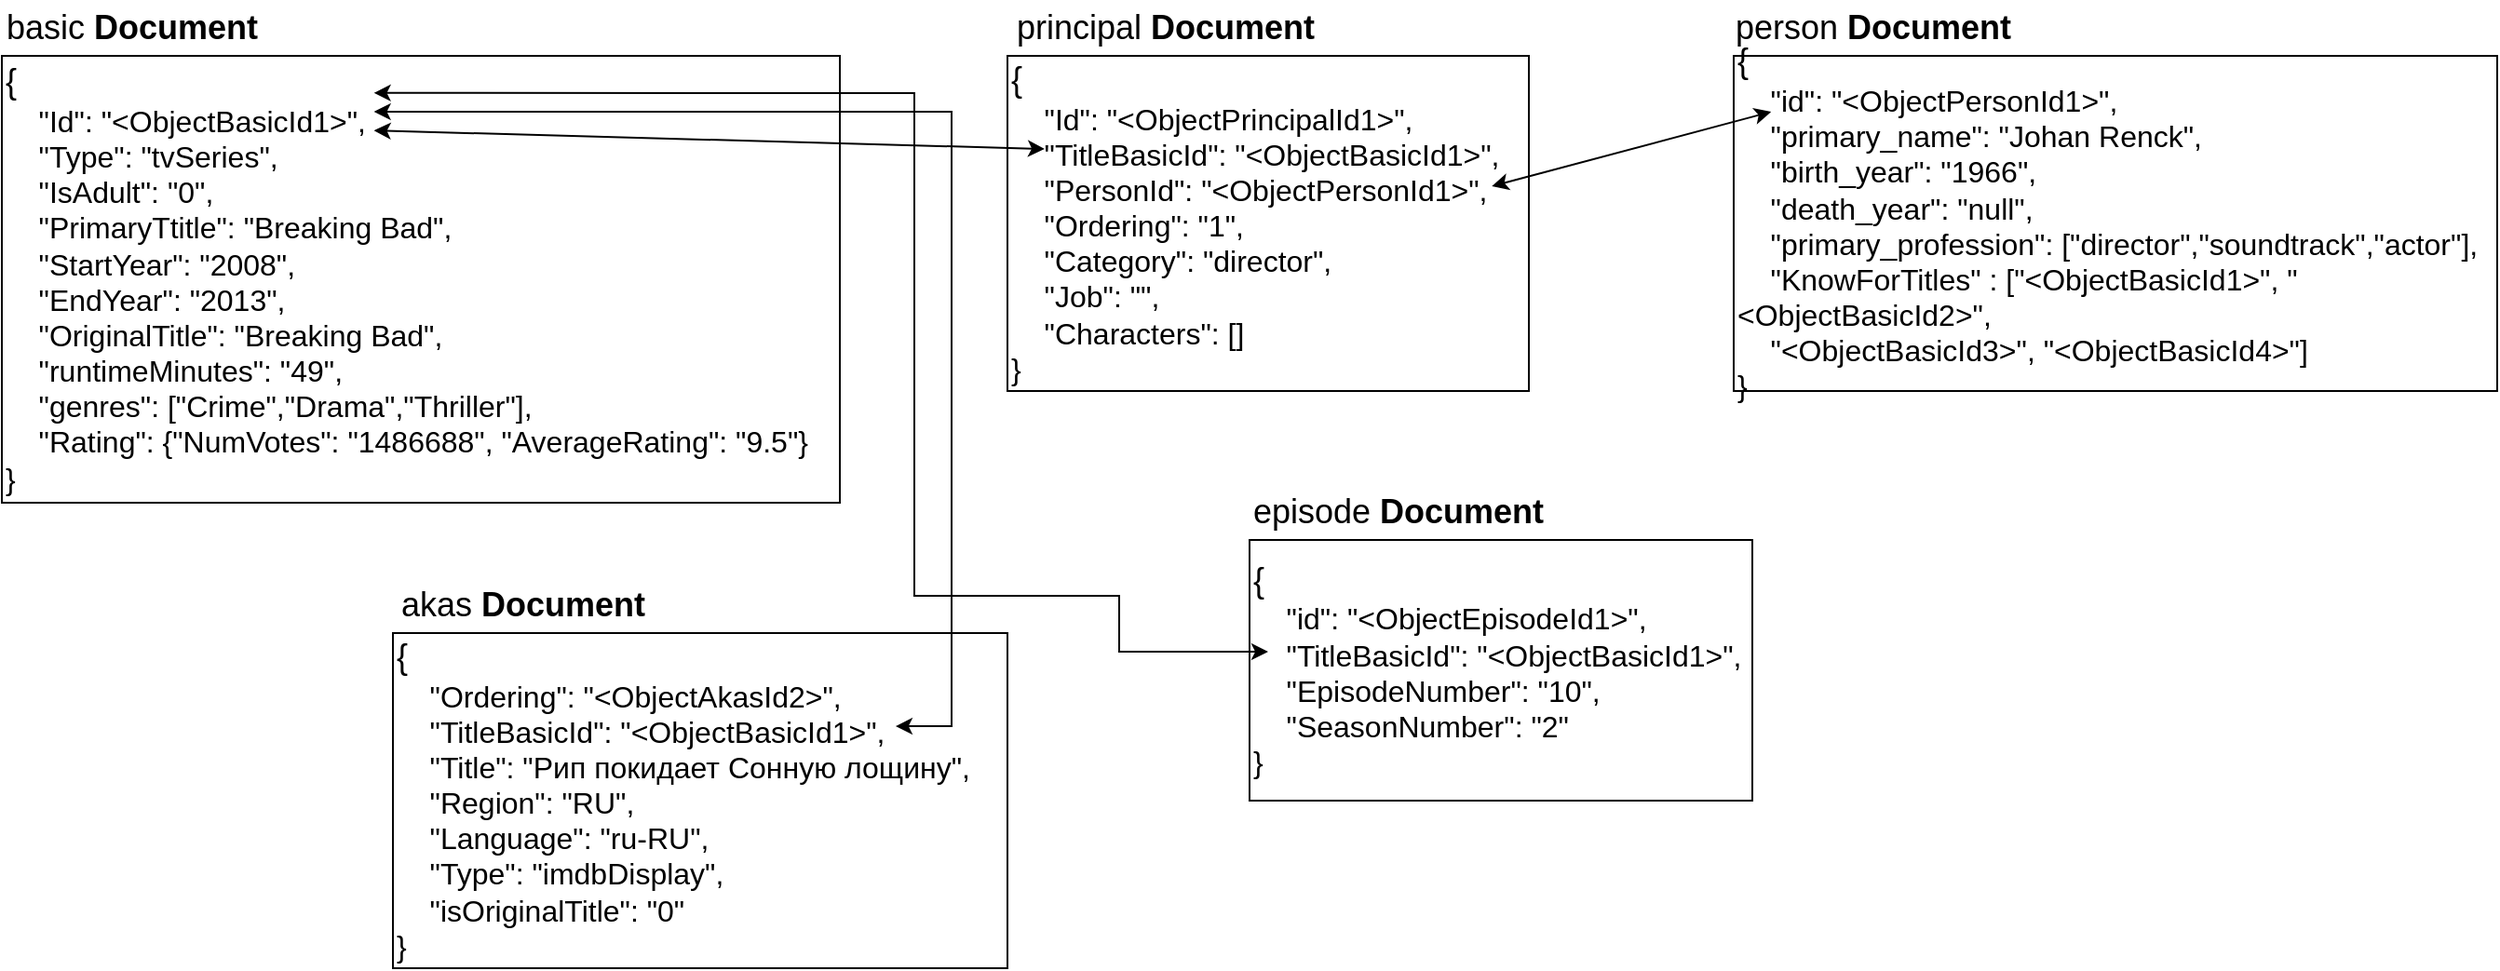<mxfile version="22.1.3" type="device">
  <diagram name="Página-1" id="JrGrTP_44fC2YgYqHUXZ">
    <mxGraphModel dx="1589" dy="639" grid="1" gridSize="10" guides="1" tooltips="1" connect="1" arrows="1" fold="1" page="1" pageScale="1" pageWidth="1169" pageHeight="827" math="0" shadow="0">
      <root>
        <mxCell id="0" />
        <mxCell id="1" parent="0" />
        <mxCell id="EF7FNvt2r8mRT201HifV-3" value="&lt;div&gt;&lt;font style=&quot;font-size: 18px;&quot;&gt;{&lt;/font&gt;&lt;/div&gt;&lt;div&gt;&lt;font size=&quot;3&quot;&gt;&amp;nbsp; &amp;nbsp; &quot;Id&quot;: &quot;&amp;lt;ObjectPrincipalId1&amp;gt;&quot;,&lt;/font&gt;&lt;/div&gt;&lt;div&gt;&lt;font size=&quot;3&quot;&gt;&amp;nbsp; &amp;nbsp; &quot;TitleBasicId&quot;: &quot;&amp;lt;ObjectBasicId1&amp;gt;&quot;,&lt;/font&gt;&lt;/div&gt;&lt;div&gt;&lt;font size=&quot;3&quot;&gt;&amp;nbsp; &amp;nbsp; &quot;PersonId&quot;: &quot;&amp;lt;ObjectPersonId1&amp;gt;&quot;,&lt;/font&gt;&lt;/div&gt;&lt;div&gt;&lt;font size=&quot;3&quot;&gt;&amp;nbsp; &amp;nbsp; &quot;Ordering&quot;: &quot;1&quot;,&lt;/font&gt;&lt;/div&gt;&lt;div&gt;&lt;font size=&quot;3&quot;&gt;&amp;nbsp; &amp;nbsp; &quot;Category&quot;: &quot;director&quot;,&lt;/font&gt;&lt;/div&gt;&lt;div&gt;&lt;font size=&quot;3&quot;&gt;&amp;nbsp; &amp;nbsp; &quot;Job&quot;: &quot;&quot;,&lt;/font&gt;&lt;/div&gt;&lt;div&gt;&lt;font size=&quot;3&quot;&gt;&amp;nbsp; &amp;nbsp; &quot;Characters&quot;: []&lt;/font&gt;&lt;/div&gt;&lt;div&gt;&lt;font size=&quot;3&quot;&gt;}&lt;/font&gt;&lt;/div&gt;" style="rounded=0;whiteSpace=wrap;html=1;align=left;" vertex="1" parent="1">
          <mxGeometry x="550" y="140" width="280" height="180" as="geometry" />
        </mxCell>
        <mxCell id="EF7FNvt2r8mRT201HifV-4" value="&lt;font style=&quot;font-size: 18px;&quot;&gt;principal &lt;b&gt;Document&lt;/b&gt;&lt;/font&gt;" style="text;html=1;strokeColor=none;fillColor=none;align=center;verticalAlign=middle;whiteSpace=wrap;rounded=0;" vertex="1" parent="1">
          <mxGeometry x="550" y="110" width="170" height="30" as="geometry" />
        </mxCell>
        <mxCell id="EF7FNvt2r8mRT201HifV-6" value="&lt;div&gt;&lt;font style=&quot;font-size: 18px;&quot;&gt;{&lt;/font&gt;&lt;/div&gt;&lt;div&gt;&lt;font size=&quot;3&quot;&gt;&amp;nbsp; &amp;nbsp; &quot;id&quot;: &quot;&amp;lt;ObjectPersonId1&amp;gt;&quot;,&lt;/font&gt;&lt;/div&gt;&lt;div&gt;&lt;font size=&quot;3&quot;&gt;&amp;nbsp; &amp;nbsp; &quot;primary_name&quot;: &quot;Johan Renck&quot;,&lt;/font&gt;&lt;/div&gt;&lt;div&gt;&lt;font size=&quot;3&quot;&gt;&amp;nbsp; &amp;nbsp; &quot;birth_year&quot;: &quot;1966&quot;,&lt;/font&gt;&lt;/div&gt;&lt;div&gt;&lt;font size=&quot;3&quot;&gt;&amp;nbsp; &amp;nbsp; &quot;death_year&quot;: &quot;null&quot;,&lt;/font&gt;&lt;/div&gt;&lt;div&gt;&lt;font size=&quot;3&quot;&gt;&amp;nbsp; &amp;nbsp; &quot;primary_profession&quot;: [&quot;director&quot;,&quot;soundtrack&quot;,&quot;actor&quot;],&lt;/font&gt;&lt;/div&gt;&lt;div&gt;&lt;font size=&quot;3&quot;&gt;&amp;nbsp; &amp;nbsp; &quot;KnowForTitles&quot; : [&quot;&amp;lt;ObjectBasicId1&amp;gt;&quot;, &quot;&amp;lt;ObjectBasicId2&amp;gt;&quot;,&amp;nbsp;&lt;/font&gt;&lt;/div&gt;&lt;div&gt;&lt;font size=&quot;3&quot;&gt;&amp;nbsp; &amp;nbsp; &quot;&amp;lt;ObjectBasicId3&amp;gt;&quot;, &quot;&amp;lt;ObjectBasicId4&amp;gt;&quot;]&lt;/font&gt;&lt;/div&gt;&lt;div&gt;&lt;font size=&quot;3&quot;&gt;}&lt;/font&gt;&lt;/div&gt;" style="rounded=0;whiteSpace=wrap;html=1;align=left;" vertex="1" parent="1">
          <mxGeometry x="940" y="140" width="410" height="180" as="geometry" />
        </mxCell>
        <mxCell id="EF7FNvt2r8mRT201HifV-7" value="&lt;font style=&quot;font-size: 18px;&quot;&gt;person&amp;nbsp;&lt;b&gt;Document&lt;/b&gt;&lt;/font&gt;" style="text;html=1;strokeColor=none;fillColor=none;align=center;verticalAlign=middle;whiteSpace=wrap;rounded=0;" vertex="1" parent="1">
          <mxGeometry x="940" y="110" width="150" height="30" as="geometry" />
        </mxCell>
        <mxCell id="EF7FNvt2r8mRT201HifV-9" value="&lt;div&gt;&lt;font style=&quot;font-size: 18px;&quot;&gt;{&lt;/font&gt;&lt;/div&gt;&lt;div&gt;&lt;font size=&quot;3&quot;&gt;&amp;nbsp; &amp;nbsp; &quot;Id&quot;: &quot;&amp;lt;ObjectBasicId1&amp;gt;&quot;,&lt;/font&gt;&lt;/div&gt;&lt;div&gt;&lt;font size=&quot;3&quot;&gt;&amp;nbsp; &amp;nbsp; &quot;Type&quot;: &quot;tvSeries&quot;,&lt;/font&gt;&lt;/div&gt;&lt;div&gt;&lt;font size=&quot;3&quot;&gt;&amp;nbsp; &amp;nbsp; &quot;IsAdult&quot;: &quot;0&quot;,&lt;/font&gt;&lt;/div&gt;&lt;div&gt;&lt;font size=&quot;3&quot;&gt;&amp;nbsp; &amp;nbsp; &quot;PrimaryTtitle&quot;: &quot;Breaking Bad&quot;,&lt;/font&gt;&lt;/div&gt;&lt;div&gt;&lt;font size=&quot;3&quot;&gt;&amp;nbsp; &amp;nbsp; &quot;StartYear&quot;: &quot;2008&quot;,&lt;/font&gt;&lt;/div&gt;&lt;div&gt;&lt;font size=&quot;3&quot;&gt;&amp;nbsp; &amp;nbsp; &quot;EndYear&quot;: &quot;2013&quot;,&lt;/font&gt;&lt;/div&gt;&lt;div&gt;&lt;font size=&quot;3&quot;&gt;&amp;nbsp; &amp;nbsp; &quot;OriginalTitle&quot;: &quot;Breaking Bad&quot;,&amp;nbsp; &amp;nbsp;&amp;nbsp;&lt;/font&gt;&lt;/div&gt;&lt;div&gt;&lt;font size=&quot;3&quot;&gt;&amp;nbsp; &amp;nbsp; &quot;runtimeMinutes&quot;: &quot;49&quot;,&lt;/font&gt;&lt;/div&gt;&lt;div&gt;&lt;font size=&quot;3&quot;&gt;&amp;nbsp; &amp;nbsp; &quot;genres&quot;: [&quot;Crime&quot;,&quot;Drama&quot;,&quot;Thriller&quot;],&lt;/font&gt;&lt;/div&gt;&lt;div&gt;&lt;font size=&quot;3&quot;&gt;&amp;nbsp; &amp;nbsp; &quot;Rating&quot;: {&quot;NumVotes&quot;: &quot;1486688&quot;, &quot;AverageRating&quot;: &quot;9.5&quot;}&lt;/font&gt;&lt;/div&gt;&lt;div&gt;&lt;font size=&quot;3&quot;&gt;}&lt;/font&gt;&lt;/div&gt;" style="rounded=0;whiteSpace=wrap;html=1;align=left;" vertex="1" parent="1">
          <mxGeometry x="10" y="140" width="450" height="240" as="geometry" />
        </mxCell>
        <mxCell id="EF7FNvt2r8mRT201HifV-10" value="&lt;font style=&quot;font-size: 18px;&quot;&gt;basic&amp;nbsp;&lt;b&gt;Document&lt;/b&gt;&lt;/font&gt;" style="text;html=1;strokeColor=none;fillColor=none;align=center;verticalAlign=middle;whiteSpace=wrap;rounded=0;" vertex="1" parent="1">
          <mxGeometry x="10" y="110" width="140" height="30" as="geometry" />
        </mxCell>
        <mxCell id="EF7FNvt2r8mRT201HifV-11" value="&lt;div&gt;&lt;font style=&quot;font-size: 18px;&quot;&gt;{&lt;/font&gt;&lt;/div&gt;&lt;div&gt;&lt;font size=&quot;3&quot;&gt;&amp;nbsp; &amp;nbsp; &quot;Ordering&quot;: &quot;&amp;lt;ObjectAkasId2&amp;gt;&quot;,&lt;/font&gt;&lt;/div&gt;&lt;div&gt;&lt;font size=&quot;3&quot;&gt;&amp;nbsp; &amp;nbsp; &quot;TitleBasicId&quot;: &quot;&amp;lt;ObjectBasicId1&amp;gt;&quot;,&lt;/font&gt;&lt;/div&gt;&lt;div&gt;&lt;font size=&quot;3&quot;&gt;&amp;nbsp; &amp;nbsp; &quot;Title&quot;: &quot;Рип покидает Сонную лощину&quot;,&lt;/font&gt;&lt;/div&gt;&lt;div&gt;&lt;font size=&quot;3&quot;&gt;&amp;nbsp; &amp;nbsp; &quot;Region&quot;: &quot;RU&quot;,&lt;/font&gt;&lt;/div&gt;&lt;div&gt;&lt;font size=&quot;3&quot;&gt;&amp;nbsp; &amp;nbsp; &quot;Language&quot;: &quot;ru-RU&quot;,&lt;/font&gt;&lt;/div&gt;&lt;div&gt;&lt;font size=&quot;3&quot;&gt;&amp;nbsp; &amp;nbsp; &quot;Type&quot;: &quot;imdbDisplay&quot;,&lt;/font&gt;&lt;/div&gt;&lt;div&gt;&lt;font size=&quot;3&quot;&gt;&amp;nbsp; &amp;nbsp; &quot;isOriginalTitle&quot;: &quot;0&quot;&lt;/font&gt;&lt;/div&gt;&lt;div&gt;&lt;font size=&quot;3&quot;&gt;}&lt;/font&gt;&lt;/div&gt;" style="rounded=0;whiteSpace=wrap;html=1;align=left;" vertex="1" parent="1">
          <mxGeometry x="220" y="450" width="330" height="180" as="geometry" />
        </mxCell>
        <mxCell id="EF7FNvt2r8mRT201HifV-12" value="&lt;font style=&quot;font-size: 18px;&quot;&gt;akas&amp;nbsp;&lt;b&gt;Document&lt;/b&gt;&lt;/font&gt;" style="text;html=1;strokeColor=none;fillColor=none;align=center;verticalAlign=middle;whiteSpace=wrap;rounded=0;" vertex="1" parent="1">
          <mxGeometry x="220" y="420" width="140" height="30" as="geometry" />
        </mxCell>
        <mxCell id="EF7FNvt2r8mRT201HifV-13" value="&lt;div&gt;&lt;font style=&quot;font-size: 18px;&quot;&gt;{&lt;/font&gt;&lt;/div&gt;&lt;div&gt;&lt;font size=&quot;3&quot;&gt;&amp;nbsp; &amp;nbsp; &quot;id&quot;: &quot;&amp;lt;ObjectEpisodeId1&amp;gt;&quot;,&lt;/font&gt;&lt;/div&gt;&lt;div&gt;&lt;font size=&quot;3&quot;&gt;&amp;nbsp; &amp;nbsp; &quot;TitleBasicId&quot;: &quot;&amp;lt;ObjectBasicId1&amp;gt;&quot;,&lt;/font&gt;&lt;/div&gt;&lt;div&gt;&lt;font size=&quot;3&quot;&gt;&amp;nbsp; &amp;nbsp; &quot;EpisodeNumber&quot;: &quot;10&quot;,&lt;/font&gt;&lt;/div&gt;&lt;div&gt;&lt;font size=&quot;3&quot;&gt;&amp;nbsp; &amp;nbsp; &quot;SeasonNumber&quot;: &quot;2&quot;&lt;/font&gt;&lt;/div&gt;&lt;div&gt;&lt;font size=&quot;3&quot;&gt;}&lt;/font&gt;&lt;/div&gt;" style="rounded=0;whiteSpace=wrap;html=1;align=left;" vertex="1" parent="1">
          <mxGeometry x="680" y="400" width="270" height="140" as="geometry" />
        </mxCell>
        <mxCell id="EF7FNvt2r8mRT201HifV-15" value="&lt;font style=&quot;font-size: 18px;&quot;&gt;episode&amp;nbsp;&lt;b&gt;Document&lt;/b&gt;&lt;/font&gt;" style="text;html=1;strokeColor=none;fillColor=none;align=center;verticalAlign=middle;whiteSpace=wrap;rounded=0;" vertex="1" parent="1">
          <mxGeometry x="680" y="370" width="160" height="30" as="geometry" />
        </mxCell>
        <mxCell id="EF7FNvt2r8mRT201HifV-19" value="" style="endArrow=classic;startArrow=classic;html=1;rounded=0;exitX=0.444;exitY=0.167;exitDx=0;exitDy=0;exitPerimeter=0;" edge="1" parent="1" source="EF7FNvt2r8mRT201HifV-9">
          <mxGeometry width="50" height="50" relative="1" as="geometry">
            <mxPoint x="280" y="210" as="sourcePoint" />
            <mxPoint x="570" y="190" as="targetPoint" />
          </mxGeometry>
        </mxCell>
        <mxCell id="EF7FNvt2r8mRT201HifV-20" value="" style="endArrow=classic;startArrow=classic;html=1;rounded=0;entryX=0.049;entryY=0.167;entryDx=0;entryDy=0;entryPerimeter=0;exitX=0.929;exitY=0.389;exitDx=0;exitDy=0;exitPerimeter=0;" edge="1" parent="1" source="EF7FNvt2r8mRT201HifV-3" target="EF7FNvt2r8mRT201HifV-6">
          <mxGeometry width="50" height="50" relative="1" as="geometry">
            <mxPoint x="820" y="99.94" as="sourcePoint" />
            <mxPoint x="960.09" y="60.0" as="targetPoint" />
          </mxGeometry>
        </mxCell>
        <mxCell id="EF7FNvt2r8mRT201HifV-21" value="" style="endArrow=classic;startArrow=classic;html=1;rounded=0;entryX=0.444;entryY=0.125;entryDx=0;entryDy=0;entryPerimeter=0;exitX=0.818;exitY=0.278;exitDx=0;exitDy=0;exitPerimeter=0;" edge="1" parent="1" source="EF7FNvt2r8mRT201HifV-11" target="EF7FNvt2r8mRT201HifV-9">
          <mxGeometry width="50" height="50" relative="1" as="geometry">
            <mxPoint x="450" y="370" as="sourcePoint" />
            <mxPoint x="550" y="250" as="targetPoint" />
            <Array as="points">
              <mxPoint x="520" y="500" />
              <mxPoint x="520" y="170" />
            </Array>
          </mxGeometry>
        </mxCell>
        <mxCell id="EF7FNvt2r8mRT201HifV-25" value="" style="endArrow=classic;startArrow=classic;html=1;rounded=0;entryX=0.444;entryY=0.083;entryDx=0;entryDy=0;entryPerimeter=0;exitX=0.037;exitY=0.429;exitDx=0;exitDy=0;exitPerimeter=0;" edge="1" parent="1" source="EF7FNvt2r8mRT201HifV-13" target="EF7FNvt2r8mRT201HifV-9">
          <mxGeometry width="50" height="50" relative="1" as="geometry">
            <mxPoint x="590" y="280" as="sourcePoint" />
            <mxPoint x="640" y="230" as="targetPoint" />
            <Array as="points">
              <mxPoint x="610" y="460" />
              <mxPoint x="610" y="430" />
              <mxPoint x="500" y="430" />
              <mxPoint x="500" y="160" />
            </Array>
          </mxGeometry>
        </mxCell>
      </root>
    </mxGraphModel>
  </diagram>
</mxfile>
